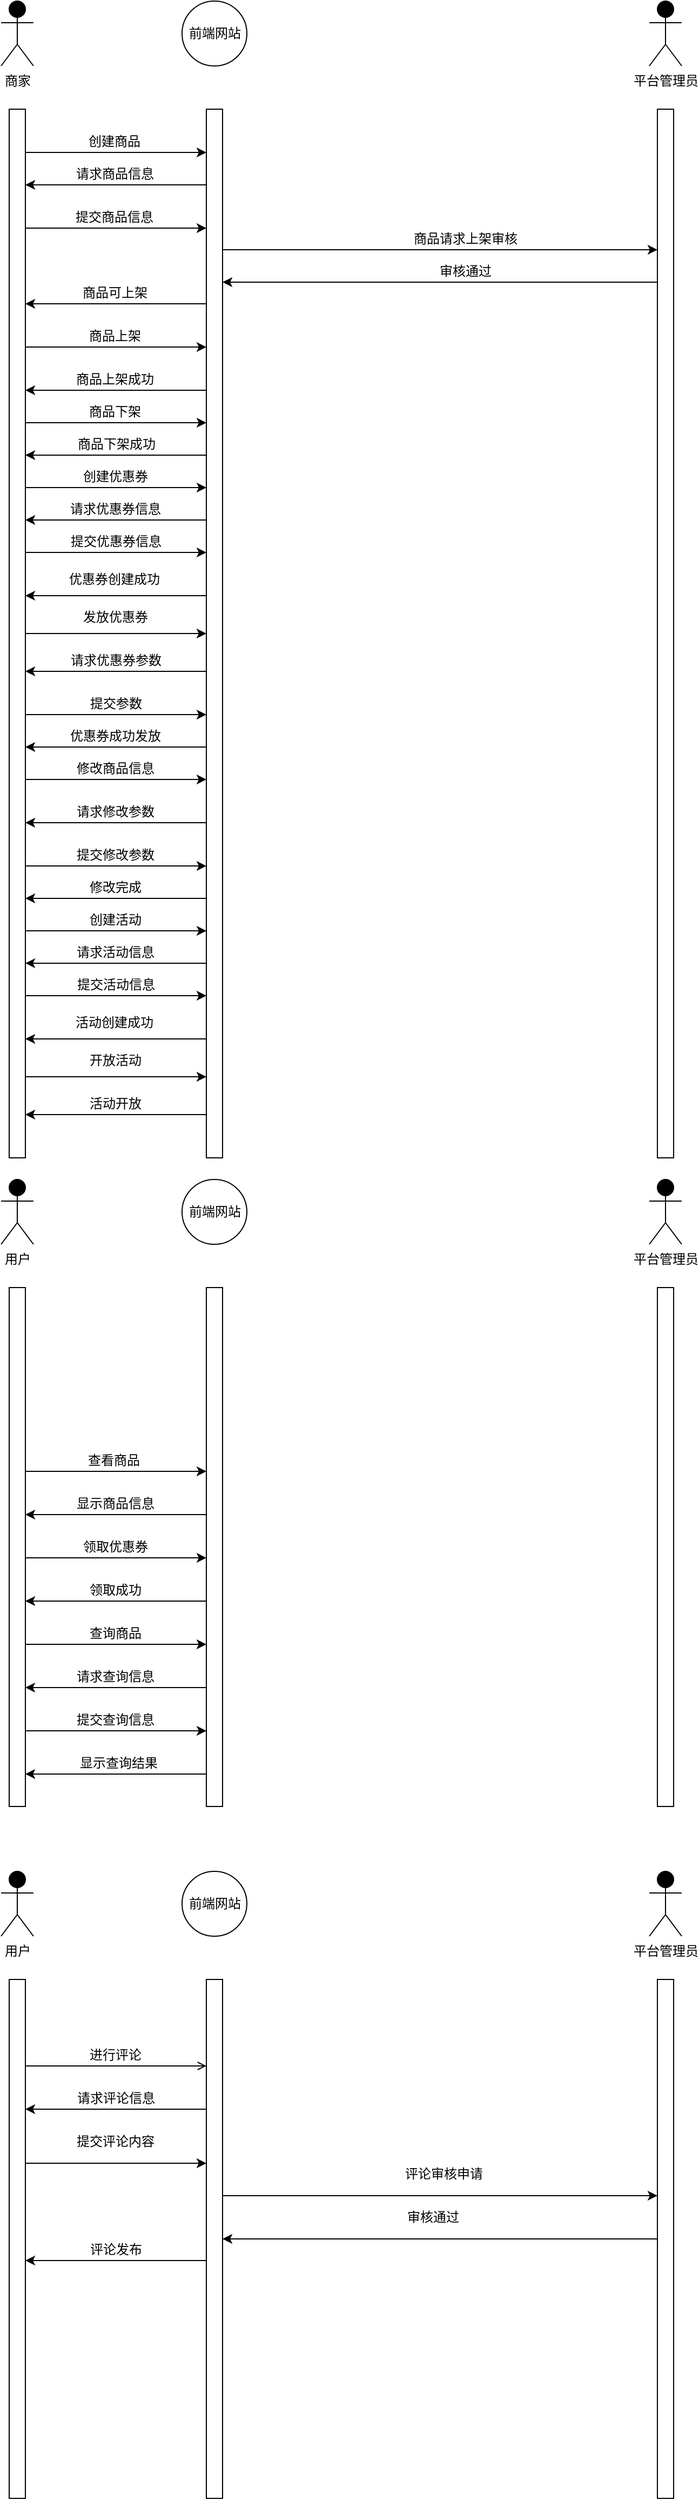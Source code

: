 <mxfile version="13.8.1" type="github">
  <diagram id="Sx-x-IRmpGKMNTLv8waG" name="Page-1">
    <mxGraphModel dx="1038" dy="587" grid="1" gridSize="10" guides="1" tooltips="1" connect="1" arrows="1" fold="1" page="1" pageScale="1" pageWidth="827" pageHeight="1169" math="0" shadow="0">
      <root>
        <mxCell id="0" />
        <mxCell id="1" parent="0" />
        <mxCell id="Q6hYexjxUBeo_Eyh4dxm-11" value="平台管理员" style="shape=umlActor;verticalLabelPosition=bottom;verticalAlign=top;html=1;outlineConnect=0;fillColor=#000000;" parent="1" vertex="1">
          <mxGeometry x="760" y="50" width="30" height="60" as="geometry" />
        </mxCell>
        <mxCell id="A2vype5KfwyDWNq0axac-33" style="edgeStyle=orthogonalEdgeStyle;rounded=0;orthogonalLoop=1;jettySize=auto;html=1;" parent="1" source="A2vype5KfwyDWNq0axac-2" target="A2vype5KfwyDWNq0axac-18" edge="1">
          <mxGeometry relative="1" as="geometry">
            <Array as="points">
              <mxPoint x="300" y="190" />
              <mxPoint x="300" y="190" />
            </Array>
          </mxGeometry>
        </mxCell>
        <mxCell id="A2vype5KfwyDWNq0axac-37" style="edgeStyle=orthogonalEdgeStyle;rounded=0;orthogonalLoop=1;jettySize=auto;html=1;" parent="1" source="A2vype5KfwyDWNq0axac-2" target="A2vype5KfwyDWNq0axac-18" edge="1">
          <mxGeometry relative="1" as="geometry">
            <Array as="points">
              <mxPoint x="250" y="260" />
              <mxPoint x="250" y="260" />
            </Array>
          </mxGeometry>
        </mxCell>
        <mxCell id="A2vype5KfwyDWNq0axac-45" style="edgeStyle=orthogonalEdgeStyle;rounded=0;orthogonalLoop=1;jettySize=auto;html=1;" parent="1" source="A2vype5KfwyDWNq0axac-2" target="A2vype5KfwyDWNq0axac-18" edge="1">
          <mxGeometry relative="1" as="geometry">
            <Array as="points">
              <mxPoint x="270" y="370" />
              <mxPoint x="270" y="370" />
            </Array>
          </mxGeometry>
        </mxCell>
        <mxCell id="A2vype5KfwyDWNq0axac-50" style="edgeStyle=orthogonalEdgeStyle;rounded=0;orthogonalLoop=1;jettySize=auto;html=1;" parent="1" source="A2vype5KfwyDWNq0axac-2" target="A2vype5KfwyDWNq0axac-18" edge="1">
          <mxGeometry relative="1" as="geometry">
            <Array as="points">
              <mxPoint x="270" y="440" />
              <mxPoint x="270" y="440" />
            </Array>
          </mxGeometry>
        </mxCell>
        <mxCell id="A2vype5KfwyDWNq0axac-56" style="edgeStyle=orthogonalEdgeStyle;rounded=0;orthogonalLoop=1;jettySize=auto;html=1;" parent="1" source="A2vype5KfwyDWNq0axac-2" target="A2vype5KfwyDWNq0axac-18" edge="1">
          <mxGeometry relative="1" as="geometry">
            <Array as="points">
              <mxPoint x="330" y="500" />
              <mxPoint x="330" y="500" />
            </Array>
          </mxGeometry>
        </mxCell>
        <mxCell id="A2vype5KfwyDWNq0axac-61" style="edgeStyle=orthogonalEdgeStyle;rounded=0;orthogonalLoop=1;jettySize=auto;html=1;" parent="1" source="A2vype5KfwyDWNq0axac-2" target="A2vype5KfwyDWNq0axac-18" edge="1">
          <mxGeometry relative="1" as="geometry">
            <Array as="points">
              <mxPoint x="330" y="560" />
              <mxPoint x="330" y="560" />
            </Array>
          </mxGeometry>
        </mxCell>
        <mxCell id="A2vype5KfwyDWNq0axac-66" style="edgeStyle=orthogonalEdgeStyle;rounded=0;orthogonalLoop=1;jettySize=auto;html=1;" parent="1" source="A2vype5KfwyDWNq0axac-2" target="A2vype5KfwyDWNq0axac-18" edge="1">
          <mxGeometry relative="1" as="geometry" />
        </mxCell>
        <mxCell id="A2vype5KfwyDWNq0axac-71" style="edgeStyle=orthogonalEdgeStyle;rounded=0;orthogonalLoop=1;jettySize=auto;html=1;" parent="1" source="A2vype5KfwyDWNq0axac-2" target="A2vype5KfwyDWNq0axac-18" edge="1">
          <mxGeometry relative="1" as="geometry">
            <Array as="points">
              <mxPoint x="280" y="710" />
              <mxPoint x="280" y="710" />
            </Array>
          </mxGeometry>
        </mxCell>
        <mxCell id="A2vype5KfwyDWNq0axac-93" style="edgeStyle=orthogonalEdgeStyle;rounded=0;orthogonalLoop=1;jettySize=auto;html=1;" parent="1" source="A2vype5KfwyDWNq0axac-2" target="A2vype5KfwyDWNq0axac-18" edge="1">
          <mxGeometry relative="1" as="geometry">
            <Array as="points">
              <mxPoint x="320" y="770" />
              <mxPoint x="320" y="770" />
            </Array>
          </mxGeometry>
        </mxCell>
        <mxCell id="A2vype5KfwyDWNq0axac-98" style="edgeStyle=orthogonalEdgeStyle;rounded=0;orthogonalLoop=1;jettySize=auto;html=1;" parent="1" source="A2vype5KfwyDWNq0axac-2" target="A2vype5KfwyDWNq0axac-18" edge="1">
          <mxGeometry relative="1" as="geometry">
            <Array as="points">
              <mxPoint x="230" y="850" />
              <mxPoint x="230" y="850" />
            </Array>
          </mxGeometry>
        </mxCell>
        <mxCell id="A2vype5KfwyDWNq0axac-2" value="" style="rounded=0;whiteSpace=wrap;html=1;" parent="1" vertex="1">
          <mxGeometry x="167.5" y="150" width="15" height="970" as="geometry" />
        </mxCell>
        <mxCell id="A2vype5KfwyDWNq0axac-3" value="前端网站" style="ellipse;whiteSpace=wrap;html=1;aspect=fixed;" parent="1" vertex="1">
          <mxGeometry x="327.5" y="50" width="60" height="60" as="geometry" />
        </mxCell>
        <mxCell id="A2vype5KfwyDWNq0axac-8" value="商家" style="shape=umlActor;verticalLabelPosition=bottom;verticalAlign=top;html=1;outlineConnect=0;fillColor=#000000;" parent="1" vertex="1">
          <mxGeometry x="160" y="50" width="30" height="60" as="geometry" />
        </mxCell>
        <mxCell id="A2vype5KfwyDWNq0axac-41" style="edgeStyle=orthogonalEdgeStyle;rounded=0;orthogonalLoop=1;jettySize=auto;html=1;" parent="1" source="A2vype5KfwyDWNq0axac-9" target="A2vype5KfwyDWNq0axac-18" edge="1">
          <mxGeometry relative="1" as="geometry">
            <Array as="points">
              <mxPoint x="750" y="310" />
              <mxPoint x="750" y="310" />
            </Array>
          </mxGeometry>
        </mxCell>
        <mxCell id="A2vype5KfwyDWNq0axac-9" value="" style="rounded=0;whiteSpace=wrap;html=1;" parent="1" vertex="1">
          <mxGeometry x="767.5" y="150" width="15" height="970" as="geometry" />
        </mxCell>
        <mxCell id="A2vype5KfwyDWNq0axac-89" style="edgeStyle=orthogonalEdgeStyle;rounded=0;orthogonalLoop=1;jettySize=auto;html=1;" parent="1" source="A2vype5KfwyDWNq0axac-12" target="A2vype5KfwyDWNq0axac-80" edge="1">
          <mxGeometry relative="1" as="geometry">
            <Array as="points">
              <mxPoint x="310" y="1410" />
              <mxPoint x="310" y="1410" />
            </Array>
          </mxGeometry>
        </mxCell>
        <mxCell id="A2vype5KfwyDWNq0axac-131" style="edgeStyle=orthogonalEdgeStyle;rounded=0;orthogonalLoop=1;jettySize=auto;html=1;" parent="1" source="A2vype5KfwyDWNq0axac-12" target="A2vype5KfwyDWNq0axac-80" edge="1">
          <mxGeometry relative="1" as="geometry">
            <Array as="points">
              <mxPoint x="300" y="1490" />
              <mxPoint x="300" y="1490" />
            </Array>
          </mxGeometry>
        </mxCell>
        <mxCell id="A2vype5KfwyDWNq0axac-135" style="edgeStyle=orthogonalEdgeStyle;rounded=0;orthogonalLoop=1;jettySize=auto;html=1;" parent="1" source="A2vype5KfwyDWNq0axac-12" target="A2vype5KfwyDWNq0axac-80" edge="1">
          <mxGeometry relative="1" as="geometry">
            <Array as="points">
              <mxPoint x="300" y="1570" />
              <mxPoint x="300" y="1570" />
            </Array>
          </mxGeometry>
        </mxCell>
        <mxCell id="A2vype5KfwyDWNq0axac-12" value="" style="rounded=0;whiteSpace=wrap;html=1;" parent="1" vertex="1">
          <mxGeometry x="167.5" y="1240" width="15" height="480" as="geometry" />
        </mxCell>
        <mxCell id="A2vype5KfwyDWNq0axac-13" value="用户" style="shape=umlActor;verticalLabelPosition=bottom;verticalAlign=top;html=1;outlineConnect=0;fillColor=#000000;" parent="1" vertex="1">
          <mxGeometry x="160" y="1140" width="30" height="60" as="geometry" />
        </mxCell>
        <mxCell id="A2vype5KfwyDWNq0axac-35" style="edgeStyle=orthogonalEdgeStyle;rounded=0;orthogonalLoop=1;jettySize=auto;html=1;" parent="1" source="A2vype5KfwyDWNq0axac-18" target="A2vype5KfwyDWNq0axac-2" edge="1">
          <mxGeometry relative="1" as="geometry">
            <Array as="points">
              <mxPoint x="270" y="220" />
              <mxPoint x="270" y="220" />
            </Array>
          </mxGeometry>
        </mxCell>
        <mxCell id="A2vype5KfwyDWNq0axac-39" style="edgeStyle=orthogonalEdgeStyle;rounded=0;orthogonalLoop=1;jettySize=auto;html=1;" parent="1" source="A2vype5KfwyDWNq0axac-18" target="A2vype5KfwyDWNq0axac-9" edge="1">
          <mxGeometry relative="1" as="geometry">
            <Array as="points">
              <mxPoint x="730" y="280" />
              <mxPoint x="730" y="280" />
            </Array>
          </mxGeometry>
        </mxCell>
        <mxCell id="A2vype5KfwyDWNq0axac-43" style="edgeStyle=orthogonalEdgeStyle;rounded=0;orthogonalLoop=1;jettySize=auto;html=1;" parent="1" source="A2vype5KfwyDWNq0axac-18" target="A2vype5KfwyDWNq0axac-2" edge="1">
          <mxGeometry relative="1" as="geometry">
            <Array as="points">
              <mxPoint x="300" y="330" />
              <mxPoint x="300" y="330" />
            </Array>
          </mxGeometry>
        </mxCell>
        <mxCell id="A2vype5KfwyDWNq0axac-48" style="edgeStyle=orthogonalEdgeStyle;rounded=0;orthogonalLoop=1;jettySize=auto;html=1;" parent="1" source="A2vype5KfwyDWNq0axac-18" target="A2vype5KfwyDWNq0axac-2" edge="1">
          <mxGeometry relative="1" as="geometry">
            <Array as="points">
              <mxPoint x="290" y="410" />
              <mxPoint x="290" y="410" />
            </Array>
          </mxGeometry>
        </mxCell>
        <mxCell id="A2vype5KfwyDWNq0axac-59" style="edgeStyle=orthogonalEdgeStyle;rounded=0;orthogonalLoop=1;jettySize=auto;html=1;" parent="1" source="A2vype5KfwyDWNq0axac-18" target="A2vype5KfwyDWNq0axac-2" edge="1">
          <mxGeometry relative="1" as="geometry">
            <Array as="points">
              <mxPoint x="320" y="530" />
              <mxPoint x="320" y="530" />
            </Array>
          </mxGeometry>
        </mxCell>
        <mxCell id="A2vype5KfwyDWNq0axac-64" style="edgeStyle=orthogonalEdgeStyle;rounded=0;orthogonalLoop=1;jettySize=auto;html=1;" parent="1" source="A2vype5KfwyDWNq0axac-18" target="A2vype5KfwyDWNq0axac-2" edge="1">
          <mxGeometry relative="1" as="geometry">
            <Array as="points">
              <mxPoint x="330" y="600" />
              <mxPoint x="330" y="600" />
            </Array>
          </mxGeometry>
        </mxCell>
        <mxCell id="A2vype5KfwyDWNq0axac-68" style="edgeStyle=orthogonalEdgeStyle;rounded=0;orthogonalLoop=1;jettySize=auto;html=1;" parent="1" source="A2vype5KfwyDWNq0axac-18" target="A2vype5KfwyDWNq0axac-2" edge="1">
          <mxGeometry relative="1" as="geometry">
            <Array as="points">
              <mxPoint x="320" y="670" />
              <mxPoint x="320" y="670" />
            </Array>
          </mxGeometry>
        </mxCell>
        <mxCell id="A2vype5KfwyDWNq0axac-73" style="edgeStyle=orthogonalEdgeStyle;rounded=0;orthogonalLoop=1;jettySize=auto;html=1;" parent="1" source="A2vype5KfwyDWNq0axac-18" target="A2vype5KfwyDWNq0axac-2" edge="1">
          <mxGeometry relative="1" as="geometry">
            <Array as="points">
              <mxPoint x="290" y="740" />
              <mxPoint x="290" y="740" />
            </Array>
          </mxGeometry>
        </mxCell>
        <mxCell id="A2vype5KfwyDWNq0axac-96" style="edgeStyle=orthogonalEdgeStyle;rounded=0;orthogonalLoop=1;jettySize=auto;html=1;" parent="1" source="A2vype5KfwyDWNq0axac-18" target="A2vype5KfwyDWNq0axac-2" edge="1">
          <mxGeometry relative="1" as="geometry">
            <Array as="points">
              <mxPoint x="280" y="810" />
              <mxPoint x="280" y="810" />
            </Array>
          </mxGeometry>
        </mxCell>
        <mxCell id="A2vype5KfwyDWNq0axac-101" style="edgeStyle=orthogonalEdgeStyle;rounded=0;orthogonalLoop=1;jettySize=auto;html=1;" parent="1" source="A2vype5KfwyDWNq0axac-18" target="A2vype5KfwyDWNq0axac-2" edge="1">
          <mxGeometry relative="1" as="geometry">
            <Array as="points">
              <mxPoint x="290" y="880" />
              <mxPoint x="290" y="880" />
            </Array>
          </mxGeometry>
        </mxCell>
        <mxCell id="A2vype5KfwyDWNq0axac-18" value="" style="rounded=0;whiteSpace=wrap;html=1;" parent="1" vertex="1">
          <mxGeometry x="350" y="150" width="15" height="970" as="geometry" />
        </mxCell>
        <mxCell id="A2vype5KfwyDWNq0axac-34" value="创建商品" style="text;html=1;strokeColor=none;fillColor=none;align=center;verticalAlign=middle;whiteSpace=wrap;rounded=0;" parent="1" vertex="1">
          <mxGeometry x="230" y="170" width="70" height="20" as="geometry" />
        </mxCell>
        <mxCell id="A2vype5KfwyDWNq0axac-36" value="请求商品信息" style="text;html=1;strokeColor=none;fillColor=none;align=center;verticalAlign=middle;whiteSpace=wrap;rounded=0;" parent="1" vertex="1">
          <mxGeometry x="222.5" y="200" width="85" height="20" as="geometry" />
        </mxCell>
        <mxCell id="A2vype5KfwyDWNq0axac-38" value="提交商品信息" style="text;html=1;strokeColor=none;fillColor=none;align=center;verticalAlign=middle;whiteSpace=wrap;rounded=0;" parent="1" vertex="1">
          <mxGeometry x="225" y="240" width="80" height="20" as="geometry" />
        </mxCell>
        <mxCell id="A2vype5KfwyDWNq0axac-40" value="商品请求上架审核" style="text;html=1;strokeColor=none;fillColor=none;align=center;verticalAlign=middle;whiteSpace=wrap;rounded=0;" parent="1" vertex="1">
          <mxGeometry x="530" y="260" width="120" height="20" as="geometry" />
        </mxCell>
        <mxCell id="A2vype5KfwyDWNq0axac-42" value="审核通过" style="text;html=1;strokeColor=none;fillColor=none;align=center;verticalAlign=middle;whiteSpace=wrap;rounded=0;" parent="1" vertex="1">
          <mxGeometry x="530" y="290" width="120" height="20" as="geometry" />
        </mxCell>
        <mxCell id="A2vype5KfwyDWNq0axac-44" value="商品可上架" style="text;html=1;strokeColor=none;fillColor=none;align=center;verticalAlign=middle;whiteSpace=wrap;rounded=0;" parent="1" vertex="1">
          <mxGeometry x="227.5" y="310" width="75" height="20" as="geometry" />
        </mxCell>
        <mxCell id="A2vype5KfwyDWNq0axac-46" value="商品上架" style="text;html=1;strokeColor=none;fillColor=none;align=center;verticalAlign=middle;whiteSpace=wrap;rounded=0;" parent="1" vertex="1">
          <mxGeometry x="232.5" y="350" width="65" height="20" as="geometry" />
        </mxCell>
        <mxCell id="A2vype5KfwyDWNq0axac-49" value="商品上架成功" style="text;html=1;strokeColor=none;fillColor=none;align=center;verticalAlign=middle;whiteSpace=wrap;rounded=0;" parent="1" vertex="1">
          <mxGeometry x="217.5" y="390" width="95" height="20" as="geometry" />
        </mxCell>
        <mxCell id="A2vype5KfwyDWNq0axac-51" style="edgeStyle=orthogonalEdgeStyle;rounded=0;orthogonalLoop=1;jettySize=auto;html=1;" parent="1" edge="1">
          <mxGeometry relative="1" as="geometry">
            <mxPoint x="350" y="470" as="sourcePoint" />
            <mxPoint x="182.5" y="470" as="targetPoint" />
            <Array as="points">
              <mxPoint x="290" y="470" />
              <mxPoint x="290" y="470" />
            </Array>
          </mxGeometry>
        </mxCell>
        <mxCell id="A2vype5KfwyDWNq0axac-52" value="商品下架" style="text;html=1;strokeColor=none;fillColor=none;align=center;verticalAlign=middle;whiteSpace=wrap;rounded=0;" parent="1" vertex="1">
          <mxGeometry x="232.5" y="420" width="65" height="20" as="geometry" />
        </mxCell>
        <mxCell id="A2vype5KfwyDWNq0axac-53" value="商品下架成功" style="text;html=1;strokeColor=none;fillColor=none;align=center;verticalAlign=middle;whiteSpace=wrap;rounded=0;" parent="1" vertex="1">
          <mxGeometry x="222.5" y="450" width="87.5" height="20" as="geometry" />
        </mxCell>
        <mxCell id="A2vype5KfwyDWNq0axac-58" value="创建优惠券" style="text;html=1;strokeColor=none;fillColor=none;align=center;verticalAlign=middle;whiteSpace=wrap;rounded=0;" parent="1" vertex="1">
          <mxGeometry x="233.25" y="480" width="66" height="20" as="geometry" />
        </mxCell>
        <mxCell id="A2vype5KfwyDWNq0axac-60" value="请求优惠券信息" style="text;html=1;strokeColor=none;fillColor=none;align=center;verticalAlign=middle;whiteSpace=wrap;rounded=0;" parent="1" vertex="1">
          <mxGeometry x="222.25" y="510" width="88" height="20" as="geometry" />
        </mxCell>
        <mxCell id="A2vype5KfwyDWNq0axac-62" value="提交优惠券信息" style="text;html=1;strokeColor=none;fillColor=none;align=center;verticalAlign=middle;whiteSpace=wrap;rounded=0;" parent="1" vertex="1">
          <mxGeometry x="213.75" y="540" width="105" height="20" as="geometry" />
        </mxCell>
        <mxCell id="A2vype5KfwyDWNq0axac-65" value="优惠券创建成功" style="text;html=1;strokeColor=none;fillColor=none;align=center;verticalAlign=middle;whiteSpace=wrap;rounded=0;" parent="1" vertex="1">
          <mxGeometry x="217.5" y="574.5" width="94" height="20" as="geometry" />
        </mxCell>
        <mxCell id="A2vype5KfwyDWNq0axac-67" value="发放优惠券" style="text;html=1;strokeColor=none;fillColor=none;align=center;verticalAlign=middle;whiteSpace=wrap;rounded=0;" parent="1" vertex="1">
          <mxGeometry x="228.25" y="610" width="76" height="20" as="geometry" />
        </mxCell>
        <mxCell id="A2vype5KfwyDWNq0axac-70" value="请求优惠券参数" style="text;html=1;strokeColor=none;fillColor=none;align=center;verticalAlign=middle;whiteSpace=wrap;rounded=0;" parent="1" vertex="1">
          <mxGeometry x="218.75" y="650" width="95" height="20" as="geometry" />
        </mxCell>
        <mxCell id="A2vype5KfwyDWNq0axac-72" value="提交参数" style="text;html=1;strokeColor=none;fillColor=none;align=center;verticalAlign=middle;whiteSpace=wrap;rounded=0;" parent="1" vertex="1">
          <mxGeometry x="238.75" y="690" width="55" height="20" as="geometry" />
        </mxCell>
        <mxCell id="A2vype5KfwyDWNq0axac-74" value="优惠券成功发放" style="text;html=1;strokeColor=none;fillColor=none;align=center;verticalAlign=middle;whiteSpace=wrap;rounded=0;" parent="1" vertex="1">
          <mxGeometry x="219.25" y="720" width="94" height="20" as="geometry" />
        </mxCell>
        <mxCell id="A2vype5KfwyDWNq0axac-75" value="平台管理员" style="shape=umlActor;verticalLabelPosition=bottom;verticalAlign=top;html=1;outlineConnect=0;fillColor=#000000;" parent="1" vertex="1">
          <mxGeometry x="760" y="1140" width="30" height="60" as="geometry" />
        </mxCell>
        <mxCell id="A2vype5KfwyDWNq0axac-76" value="前端网站" style="ellipse;whiteSpace=wrap;html=1;aspect=fixed;" parent="1" vertex="1">
          <mxGeometry x="327.5" y="1140" width="60" height="60" as="geometry" />
        </mxCell>
        <mxCell id="A2vype5KfwyDWNq0axac-78" value="" style="rounded=0;whiteSpace=wrap;html=1;" parent="1" vertex="1">
          <mxGeometry x="767.5" y="1240" width="15" height="480" as="geometry" />
        </mxCell>
        <mxCell id="A2vype5KfwyDWNq0axac-91" style="edgeStyle=orthogonalEdgeStyle;rounded=0;orthogonalLoop=1;jettySize=auto;html=1;" parent="1" source="A2vype5KfwyDWNq0axac-80" target="A2vype5KfwyDWNq0axac-12" edge="1">
          <mxGeometry relative="1" as="geometry">
            <Array as="points">
              <mxPoint x="280" y="1450" />
              <mxPoint x="280" y="1450" />
            </Array>
          </mxGeometry>
        </mxCell>
        <mxCell id="A2vype5KfwyDWNq0axac-132" style="edgeStyle=orthogonalEdgeStyle;rounded=0;orthogonalLoop=1;jettySize=auto;html=1;" parent="1" source="A2vype5KfwyDWNq0axac-80" target="A2vype5KfwyDWNq0axac-12" edge="1">
          <mxGeometry relative="1" as="geometry">
            <Array as="points">
              <mxPoint x="310" y="1530" />
              <mxPoint x="310" y="1530" />
            </Array>
          </mxGeometry>
        </mxCell>
        <mxCell id="A2vype5KfwyDWNq0axac-136" style="edgeStyle=orthogonalEdgeStyle;rounded=0;orthogonalLoop=1;jettySize=auto;html=1;" parent="1" source="A2vype5KfwyDWNq0axac-80" target="A2vype5KfwyDWNq0axac-12" edge="1">
          <mxGeometry relative="1" as="geometry">
            <Array as="points">
              <mxPoint x="250" y="1610" />
              <mxPoint x="250" y="1610" />
            </Array>
          </mxGeometry>
        </mxCell>
        <mxCell id="A2vype5KfwyDWNq0axac-139" style="edgeStyle=orthogonalEdgeStyle;rounded=0;orthogonalLoop=1;jettySize=auto;html=1;startArrow=classic;startFill=1;endArrow=none;endFill=0;" parent="1" source="A2vype5KfwyDWNq0axac-80" target="A2vype5KfwyDWNq0axac-12" edge="1">
          <mxGeometry relative="1" as="geometry">
            <Array as="points">
              <mxPoint x="250" y="1650" />
              <mxPoint x="250" y="1650" />
            </Array>
          </mxGeometry>
        </mxCell>
        <mxCell id="A2vype5KfwyDWNq0axac-141" style="edgeStyle=orthogonalEdgeStyle;rounded=0;orthogonalLoop=1;jettySize=auto;html=1;" parent="1" source="A2vype5KfwyDWNq0axac-80" target="A2vype5KfwyDWNq0axac-12" edge="1">
          <mxGeometry relative="1" as="geometry">
            <Array as="points">
              <mxPoint x="330" y="1690" />
              <mxPoint x="330" y="1690" />
            </Array>
          </mxGeometry>
        </mxCell>
        <mxCell id="A2vype5KfwyDWNq0axac-80" value="" style="rounded=0;whiteSpace=wrap;html=1;" parent="1" vertex="1">
          <mxGeometry x="350" y="1240" width="15" height="480" as="geometry" />
        </mxCell>
        <mxCell id="A2vype5KfwyDWNq0axac-90" value="查看商品" style="text;html=1;strokeColor=none;fillColor=none;align=center;verticalAlign=middle;whiteSpace=wrap;rounded=0;" parent="1" vertex="1">
          <mxGeometry x="237" y="1390" width="55" height="20" as="geometry" />
        </mxCell>
        <mxCell id="A2vype5KfwyDWNq0axac-92" value="显示商品信息" style="text;html=1;strokeColor=none;fillColor=none;align=center;verticalAlign=middle;whiteSpace=wrap;rounded=0;" parent="1" vertex="1">
          <mxGeometry x="228.25" y="1430" width="76" height="20" as="geometry" />
        </mxCell>
        <mxCell id="A2vype5KfwyDWNq0axac-94" value="修改商品信息" style="text;html=1;strokeColor=none;fillColor=none;align=center;verticalAlign=middle;whiteSpace=wrap;rounded=0;" parent="1" vertex="1">
          <mxGeometry x="228.25" y="750" width="76" height="20" as="geometry" />
        </mxCell>
        <mxCell id="A2vype5KfwyDWNq0axac-97" value="请求修改参数" style="text;html=1;strokeColor=none;fillColor=none;align=center;verticalAlign=middle;whiteSpace=wrap;rounded=0;" parent="1" vertex="1">
          <mxGeometry x="228.25" y="790" width="76" height="20" as="geometry" />
        </mxCell>
        <mxCell id="A2vype5KfwyDWNq0axac-100" value="提交修改参数" style="text;html=1;strokeColor=none;fillColor=none;align=center;verticalAlign=middle;whiteSpace=wrap;rounded=0;" parent="1" vertex="1">
          <mxGeometry x="229.25" y="830" width="74" height="20" as="geometry" />
        </mxCell>
        <mxCell id="A2vype5KfwyDWNq0axac-102" value="修改完成" style="text;html=1;strokeColor=none;fillColor=none;align=center;verticalAlign=middle;whiteSpace=wrap;rounded=0;" parent="1" vertex="1">
          <mxGeometry x="235.25" y="860" width="62" height="20" as="geometry" />
        </mxCell>
        <mxCell id="A2vype5KfwyDWNq0axac-119" style="edgeStyle=orthogonalEdgeStyle;rounded=0;orthogonalLoop=1;jettySize=auto;html=1;" parent="1" edge="1">
          <mxGeometry relative="1" as="geometry">
            <mxPoint x="182.5" y="910" as="sourcePoint" />
            <mxPoint x="350" y="910" as="targetPoint" />
            <Array as="points">
              <mxPoint x="330" y="910" />
              <mxPoint x="330" y="910" />
            </Array>
          </mxGeometry>
        </mxCell>
        <mxCell id="A2vype5KfwyDWNq0axac-120" style="edgeStyle=orthogonalEdgeStyle;rounded=0;orthogonalLoop=1;jettySize=auto;html=1;" parent="1" edge="1">
          <mxGeometry relative="1" as="geometry">
            <mxPoint x="182.5" y="970" as="sourcePoint" />
            <mxPoint x="350" y="970" as="targetPoint" />
            <Array as="points">
              <mxPoint x="330" y="970" />
              <mxPoint x="330" y="970" />
            </Array>
          </mxGeometry>
        </mxCell>
        <mxCell id="A2vype5KfwyDWNq0axac-121" style="edgeStyle=orthogonalEdgeStyle;rounded=0;orthogonalLoop=1;jettySize=auto;html=1;" parent="1" edge="1">
          <mxGeometry relative="1" as="geometry">
            <mxPoint x="182.5" y="1045" as="sourcePoint" />
            <mxPoint x="350" y="1045" as="targetPoint" />
          </mxGeometry>
        </mxCell>
        <mxCell id="A2vype5KfwyDWNq0axac-122" style="edgeStyle=orthogonalEdgeStyle;rounded=0;orthogonalLoop=1;jettySize=auto;html=1;" parent="1" edge="1">
          <mxGeometry relative="1" as="geometry">
            <mxPoint x="350" y="940" as="sourcePoint" />
            <mxPoint x="182.5" y="940" as="targetPoint" />
            <Array as="points">
              <mxPoint x="320" y="940" />
              <mxPoint x="320" y="940" />
            </Array>
          </mxGeometry>
        </mxCell>
        <mxCell id="A2vype5KfwyDWNq0axac-123" style="edgeStyle=orthogonalEdgeStyle;rounded=0;orthogonalLoop=1;jettySize=auto;html=1;" parent="1" edge="1">
          <mxGeometry relative="1" as="geometry">
            <mxPoint x="350" y="1010" as="sourcePoint" />
            <mxPoint x="182.5" y="1010" as="targetPoint" />
            <Array as="points">
              <mxPoint x="330" y="1010" />
              <mxPoint x="330" y="1010" />
            </Array>
          </mxGeometry>
        </mxCell>
        <mxCell id="A2vype5KfwyDWNq0axac-124" value="创建活动" style="text;html=1;strokeColor=none;fillColor=none;align=center;verticalAlign=middle;whiteSpace=wrap;rounded=0;" parent="1" vertex="1">
          <mxGeometry x="233.25" y="890" width="66" height="20" as="geometry" />
        </mxCell>
        <mxCell id="A2vype5KfwyDWNq0axac-125" value="请求活动信息" style="text;html=1;strokeColor=none;fillColor=none;align=center;verticalAlign=middle;whiteSpace=wrap;rounded=0;" parent="1" vertex="1">
          <mxGeometry x="222.25" y="920" width="88" height="20" as="geometry" />
        </mxCell>
        <mxCell id="A2vype5KfwyDWNq0axac-126" value="提交活动信息" style="text;html=1;strokeColor=none;fillColor=none;align=center;verticalAlign=middle;whiteSpace=wrap;rounded=0;" parent="1" vertex="1">
          <mxGeometry x="213.75" y="950" width="105" height="20" as="geometry" />
        </mxCell>
        <mxCell id="A2vype5KfwyDWNq0axac-127" value="活动创建成功" style="text;html=1;strokeColor=none;fillColor=none;align=center;verticalAlign=middle;whiteSpace=wrap;rounded=0;" parent="1" vertex="1">
          <mxGeometry x="217.5" y="984.5" width="94" height="20" as="geometry" />
        </mxCell>
        <mxCell id="A2vype5KfwyDWNq0axac-128" value="开放活动" style="text;html=1;strokeColor=none;fillColor=none;align=center;verticalAlign=middle;whiteSpace=wrap;rounded=0;" parent="1" vertex="1">
          <mxGeometry x="228.25" y="1020" width="76" height="20" as="geometry" />
        </mxCell>
        <mxCell id="A2vype5KfwyDWNq0axac-129" style="edgeStyle=orthogonalEdgeStyle;rounded=0;orthogonalLoop=1;jettySize=auto;html=1;" parent="1" edge="1">
          <mxGeometry relative="1" as="geometry">
            <mxPoint x="350" y="1080" as="sourcePoint" />
            <mxPoint x="182.5" y="1080" as="targetPoint" />
            <Array as="points">
              <mxPoint x="330" y="1080" />
              <mxPoint x="330" y="1080" />
            </Array>
          </mxGeometry>
        </mxCell>
        <mxCell id="A2vype5KfwyDWNq0axac-130" value="活动开放" style="text;html=1;strokeColor=none;fillColor=none;align=center;verticalAlign=middle;whiteSpace=wrap;rounded=0;" parent="1" vertex="1">
          <mxGeometry x="228.25" y="1060" width="76" height="20" as="geometry" />
        </mxCell>
        <mxCell id="A2vype5KfwyDWNq0axac-133" value="领取优惠券" style="text;html=1;strokeColor=none;fillColor=none;align=center;verticalAlign=middle;whiteSpace=wrap;rounded=0;" parent="1" vertex="1">
          <mxGeometry x="233.25" y="1470" width="66" height="20" as="geometry" />
        </mxCell>
        <mxCell id="A2vype5KfwyDWNq0axac-134" value="领取成功" style="text;html=1;strokeColor=none;fillColor=none;align=center;verticalAlign=middle;whiteSpace=wrap;rounded=0;" parent="1" vertex="1">
          <mxGeometry x="238.25" y="1510" width="56" height="20" as="geometry" />
        </mxCell>
        <mxCell id="A2vype5KfwyDWNq0axac-137" value="查询商品" style="text;html=1;strokeColor=none;fillColor=none;align=center;verticalAlign=middle;whiteSpace=wrap;rounded=0;" parent="1" vertex="1">
          <mxGeometry x="238.25" y="1550" width="56" height="20" as="geometry" />
        </mxCell>
        <mxCell id="A2vype5KfwyDWNq0axac-138" value="请求查询信息" style="text;html=1;strokeColor=none;fillColor=none;align=center;verticalAlign=middle;whiteSpace=wrap;rounded=0;" parent="1" vertex="1">
          <mxGeometry x="225.37" y="1590" width="81.75" height="20" as="geometry" />
        </mxCell>
        <mxCell id="A2vype5KfwyDWNq0axac-140" value="提交查询信息" style="text;html=1;strokeColor=none;fillColor=none;align=center;verticalAlign=middle;whiteSpace=wrap;rounded=0;" parent="1" vertex="1">
          <mxGeometry x="225.38" y="1630" width="81.75" height="20" as="geometry" />
        </mxCell>
        <mxCell id="A2vype5KfwyDWNq0axac-142" value="显示查询结果" style="text;html=1;strokeColor=none;fillColor=none;align=center;verticalAlign=middle;whiteSpace=wrap;rounded=0;" parent="1" vertex="1">
          <mxGeometry x="227.5" y="1670" width="81.75" height="20" as="geometry" />
        </mxCell>
        <mxCell id="vy3aPQ3eziD7prv3lXkY-1" style="edgeStyle=orthogonalEdgeStyle;rounded=0;orthogonalLoop=1;jettySize=auto;html=1;" edge="1" parent="1" source="vy3aPQ3eziD7prv3lXkY-5" target="vy3aPQ3eziD7prv3lXkY-18">
          <mxGeometry relative="1" as="geometry">
            <Array as="points">
              <mxPoint x="260" y="2050" />
              <mxPoint x="260" y="2050" />
            </Array>
          </mxGeometry>
        </mxCell>
        <mxCell id="vy3aPQ3eziD7prv3lXkY-31" style="edgeStyle=orthogonalEdgeStyle;rounded=0;orthogonalLoop=1;jettySize=auto;html=1;startArrow=classic;startFill=1;endArrow=none;endFill=0;" edge="1" parent="1" source="vy3aPQ3eziD7prv3lXkY-5" target="vy3aPQ3eziD7prv3lXkY-18">
          <mxGeometry relative="1" as="geometry">
            <Array as="points">
              <mxPoint x="330" y="2000" />
              <mxPoint x="330" y="2000" />
            </Array>
          </mxGeometry>
        </mxCell>
        <mxCell id="vy3aPQ3eziD7prv3lXkY-32" style="edgeStyle=orthogonalEdgeStyle;rounded=0;orthogonalLoop=1;jettySize=auto;html=1;startArrow=none;startFill=0;endArrow=open;endFill=0;" edge="1" parent="1" source="vy3aPQ3eziD7prv3lXkY-5" target="vy3aPQ3eziD7prv3lXkY-18">
          <mxGeometry relative="1" as="geometry">
            <Array as="points">
              <mxPoint x="330" y="1960" />
              <mxPoint x="330" y="1960" />
            </Array>
          </mxGeometry>
        </mxCell>
        <mxCell id="vy3aPQ3eziD7prv3lXkY-5" value="" style="rounded=0;whiteSpace=wrap;html=1;" vertex="1" parent="1">
          <mxGeometry x="167.5" y="1880" width="15" height="480" as="geometry" />
        </mxCell>
        <mxCell id="vy3aPQ3eziD7prv3lXkY-6" value="用户" style="shape=umlActor;verticalLabelPosition=bottom;verticalAlign=top;html=1;outlineConnect=0;fillColor=#000000;" vertex="1" parent="1">
          <mxGeometry x="160" y="1780" width="30" height="60" as="geometry" />
        </mxCell>
        <mxCell id="vy3aPQ3eziD7prv3lXkY-7" value="平台管理员" style="shape=umlActor;verticalLabelPosition=bottom;verticalAlign=top;html=1;outlineConnect=0;fillColor=#000000;" vertex="1" parent="1">
          <mxGeometry x="760" y="1780" width="30" height="60" as="geometry" />
        </mxCell>
        <mxCell id="vy3aPQ3eziD7prv3lXkY-8" value="前端网站" style="ellipse;whiteSpace=wrap;html=1;aspect=fixed;" vertex="1" parent="1">
          <mxGeometry x="327.5" y="1780" width="60" height="60" as="geometry" />
        </mxCell>
        <mxCell id="vy3aPQ3eziD7prv3lXkY-9" style="edgeStyle=orthogonalEdgeStyle;rounded=0;orthogonalLoop=1;jettySize=auto;html=1;" edge="1" parent="1" source="vy3aPQ3eziD7prv3lXkY-10" target="vy3aPQ3eziD7prv3lXkY-18">
          <mxGeometry relative="1" as="geometry">
            <Array as="points">
              <mxPoint x="500" y="2120" />
              <mxPoint x="500" y="2120" />
            </Array>
          </mxGeometry>
        </mxCell>
        <mxCell id="vy3aPQ3eziD7prv3lXkY-10" value="" style="rounded=0;whiteSpace=wrap;html=1;" vertex="1" parent="1">
          <mxGeometry x="767.5" y="1880" width="15" height="480" as="geometry" />
        </mxCell>
        <mxCell id="vy3aPQ3eziD7prv3lXkY-11" style="edgeStyle=orthogonalEdgeStyle;rounded=0;orthogonalLoop=1;jettySize=auto;html=1;" edge="1" parent="1" source="vy3aPQ3eziD7prv3lXkY-18" target="vy3aPQ3eziD7prv3lXkY-10">
          <mxGeometry relative="1" as="geometry">
            <Array as="points">
              <mxPoint x="470" y="2080" />
              <mxPoint x="470" y="2080" />
            </Array>
          </mxGeometry>
        </mxCell>
        <mxCell id="vy3aPQ3eziD7prv3lXkY-12" style="edgeStyle=orthogonalEdgeStyle;rounded=0;orthogonalLoop=1;jettySize=auto;html=1;" edge="1" parent="1" source="vy3aPQ3eziD7prv3lXkY-18" target="vy3aPQ3eziD7prv3lXkY-5">
          <mxGeometry relative="1" as="geometry">
            <Array as="points">
              <mxPoint x="310" y="2140" />
              <mxPoint x="310" y="2140" />
            </Array>
          </mxGeometry>
        </mxCell>
        <mxCell id="vy3aPQ3eziD7prv3lXkY-18" value="" style="rounded=0;whiteSpace=wrap;html=1;" vertex="1" parent="1">
          <mxGeometry x="350" y="1880" width="15" height="480" as="geometry" />
        </mxCell>
        <mxCell id="vy3aPQ3eziD7prv3lXkY-19" value="提交评论内容" style="text;html=1;strokeColor=none;fillColor=none;align=center;verticalAlign=middle;whiteSpace=wrap;rounded=0;" vertex="1" parent="1">
          <mxGeometry x="228.38" y="2020" width="75.75" height="20" as="geometry" />
        </mxCell>
        <mxCell id="vy3aPQ3eziD7prv3lXkY-20" value="评论审核申请" style="text;html=1;strokeColor=none;fillColor=none;align=center;verticalAlign=middle;whiteSpace=wrap;rounded=0;" vertex="1" parent="1">
          <mxGeometry x="530" y="2050" width="80" height="20" as="geometry" />
        </mxCell>
        <mxCell id="vy3aPQ3eziD7prv3lXkY-21" value="审核通过" style="text;html=1;strokeColor=none;fillColor=none;align=center;verticalAlign=middle;whiteSpace=wrap;rounded=0;" vertex="1" parent="1">
          <mxGeometry x="530" y="2090" width="60" height="20" as="geometry" />
        </mxCell>
        <mxCell id="vy3aPQ3eziD7prv3lXkY-22" value="评论发布" style="text;html=1;strokeColor=none;fillColor=none;align=center;verticalAlign=middle;whiteSpace=wrap;rounded=0;" vertex="1" parent="1">
          <mxGeometry x="238.75" y="2120" width="55" height="20" as="geometry" />
        </mxCell>
        <mxCell id="vy3aPQ3eziD7prv3lXkY-33" value="进行评论" style="text;html=1;strokeColor=none;fillColor=none;align=center;verticalAlign=middle;whiteSpace=wrap;rounded=0;" vertex="1" parent="1">
          <mxGeometry x="229.25" y="1940" width="74" height="20" as="geometry" />
        </mxCell>
        <mxCell id="vy3aPQ3eziD7prv3lXkY-34" value="请求评论信息" style="text;html=1;strokeColor=none;fillColor=none;align=center;verticalAlign=middle;whiteSpace=wrap;rounded=0;" vertex="1" parent="1">
          <mxGeometry x="225.88" y="1980" width="80.75" height="20" as="geometry" />
        </mxCell>
      </root>
    </mxGraphModel>
  </diagram>
</mxfile>
